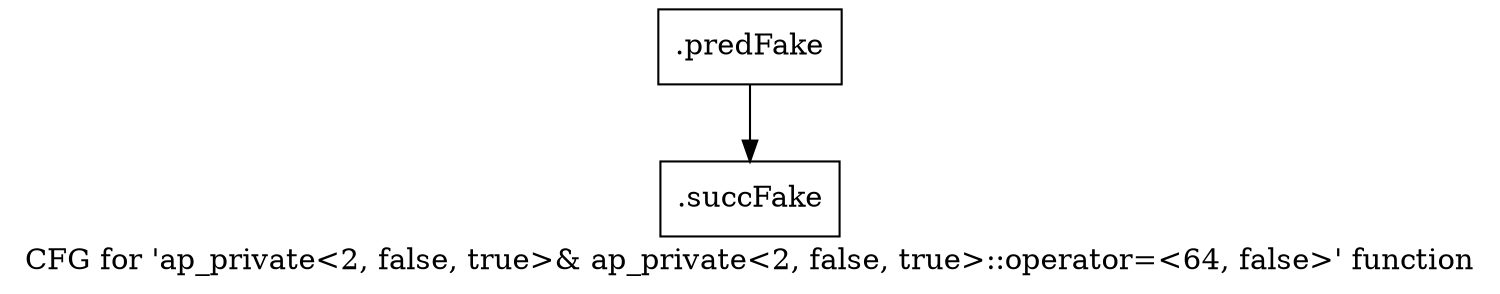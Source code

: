 digraph "CFG for 'ap_private\<2, false, true\>& ap_private\<2, false, true\>::operator=\<64, false\>' function" {
	label="CFG for 'ap_private\<2, false, true\>& ap_private\<2, false, true\>::operator=\<64, false\>' function";

	Node0x5eb5400 [shape=record,filename="",linenumber="",label="{.predFake}"];
	Node0x5eb5400 -> Node0x62e5f80[ callList="" memoryops="" filename="/mnt/xilinx/Vitis_HLS/2021.2/include/etc/ap_private.h" execusionnum="0"];
	Node0x62e5f80 [shape=record,filename="/mnt/xilinx/Vitis_HLS/2021.2/include/etc/ap_private.h",linenumber="1486",label="{.succFake}"];
}
